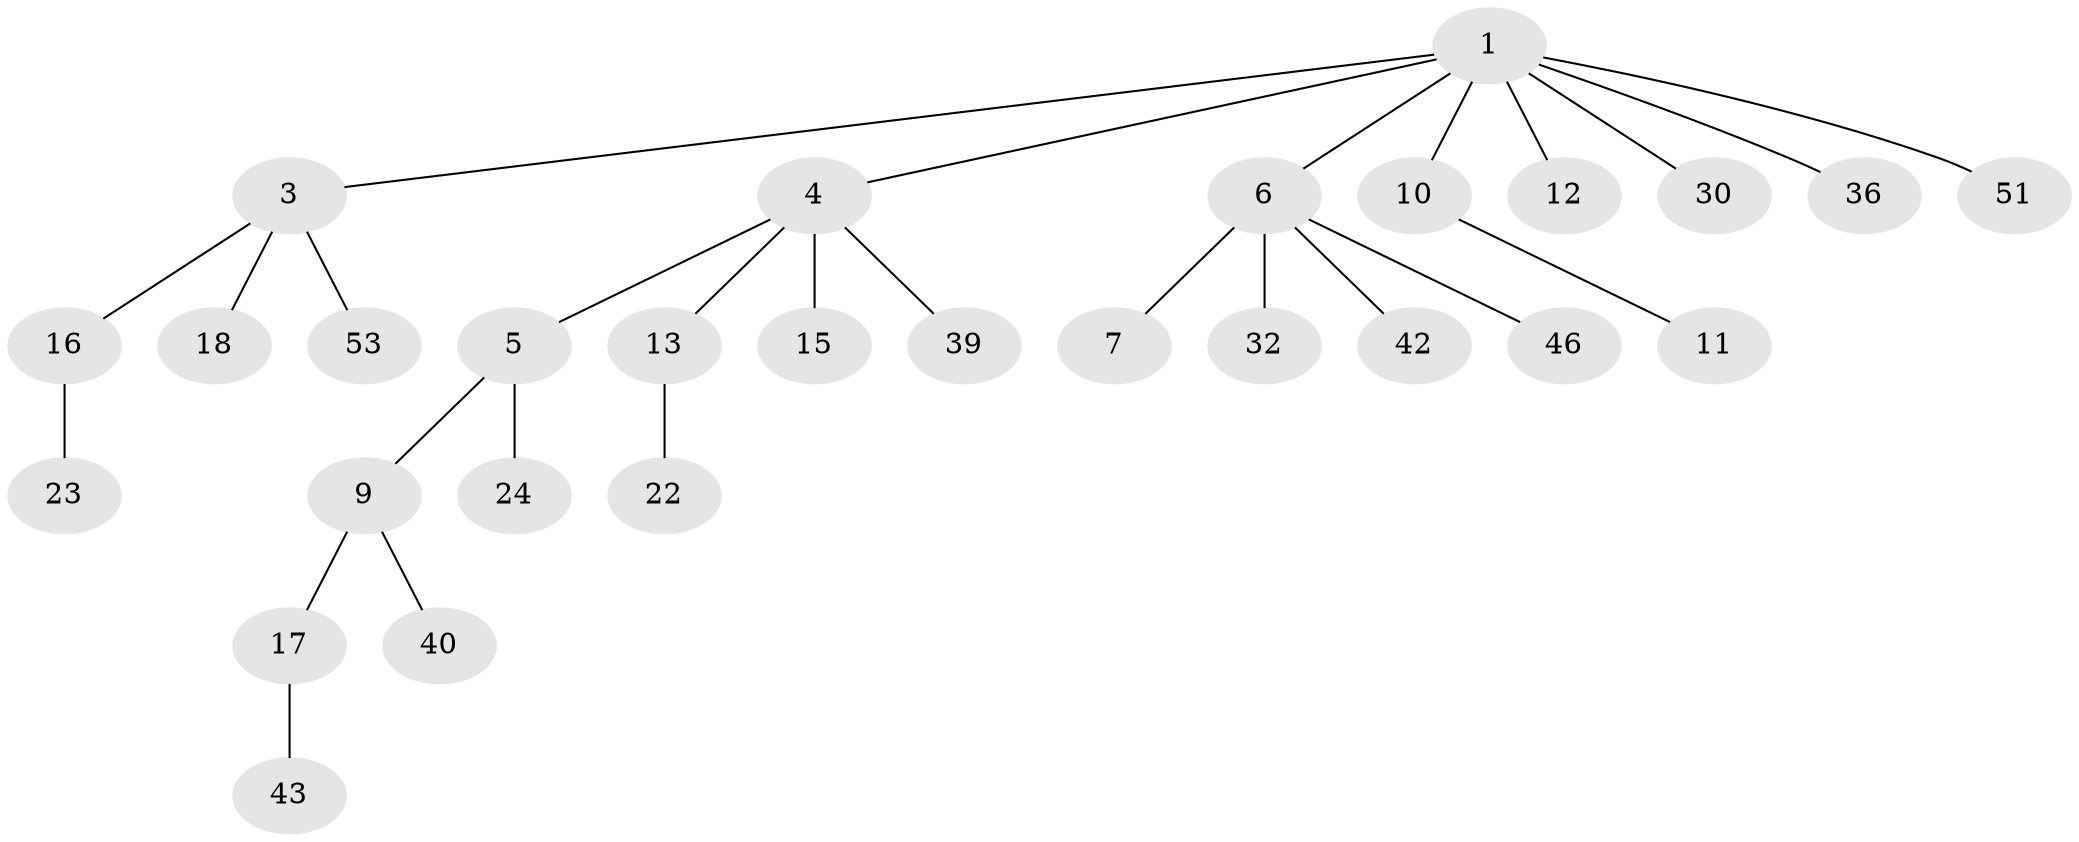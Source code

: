 // original degree distribution, {4: 0.08771929824561403, 6: 0.03508771929824561, 3: 0.12280701754385964, 5: 0.017543859649122806, 1: 0.5263157894736842, 2: 0.21052631578947367}
// Generated by graph-tools (version 1.1) at 2025/15/03/09/25 04:15:29]
// undirected, 28 vertices, 27 edges
graph export_dot {
graph [start="1"]
  node [color=gray90,style=filled];
  1 [super="+2"];
  3;
  4 [super="+8"];
  5;
  6 [super="+25+20"];
  7;
  9 [super="+44+14"];
  10 [super="+38"];
  11 [super="+41"];
  12 [super="+21+29+26"];
  13 [super="+34"];
  15;
  16 [super="+55+35+19"];
  17;
  18 [super="+56"];
  22 [super="+28+37"];
  23 [super="+54"];
  24 [super="+49+52"];
  30;
  32;
  36 [super="+48"];
  39;
  40;
  42;
  43;
  46 [super="+47"];
  51;
  53;
  1 -- 4;
  1 -- 6;
  1 -- 12;
  1 -- 3;
  1 -- 36;
  1 -- 51;
  1 -- 10;
  1 -- 30;
  3 -- 16;
  3 -- 18;
  3 -- 53;
  4 -- 5;
  4 -- 13;
  4 -- 15;
  4 -- 39;
  5 -- 9;
  5 -- 24;
  6 -- 7;
  6 -- 32;
  6 -- 46;
  6 -- 42;
  9 -- 17;
  9 -- 40;
  10 -- 11;
  13 -- 22;
  16 -- 23;
  17 -- 43;
}
